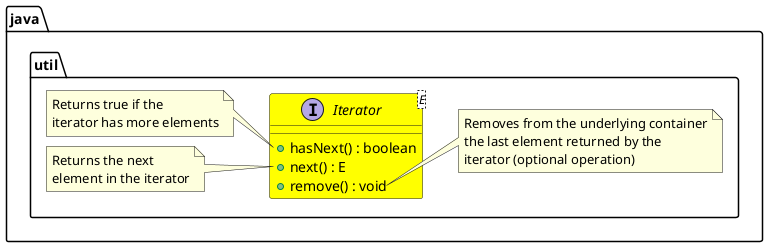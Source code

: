 @startuml

interface java.util.Iterator<E> #Yellow {
    + hasNext() : boolean
    + next() : E
    + remove() : void
}

note left of java.util.Iterator::hasNext
    Returns true if the
    iterator has more elements
end note

note left of java.util.Iterator::next
    Returns the next
    element in the iterator
end note

note right of java.util.Iterator::remove
    Removes from the underlying container
    the last element returned by the
    iterator (optional operation)
end note

@enduml